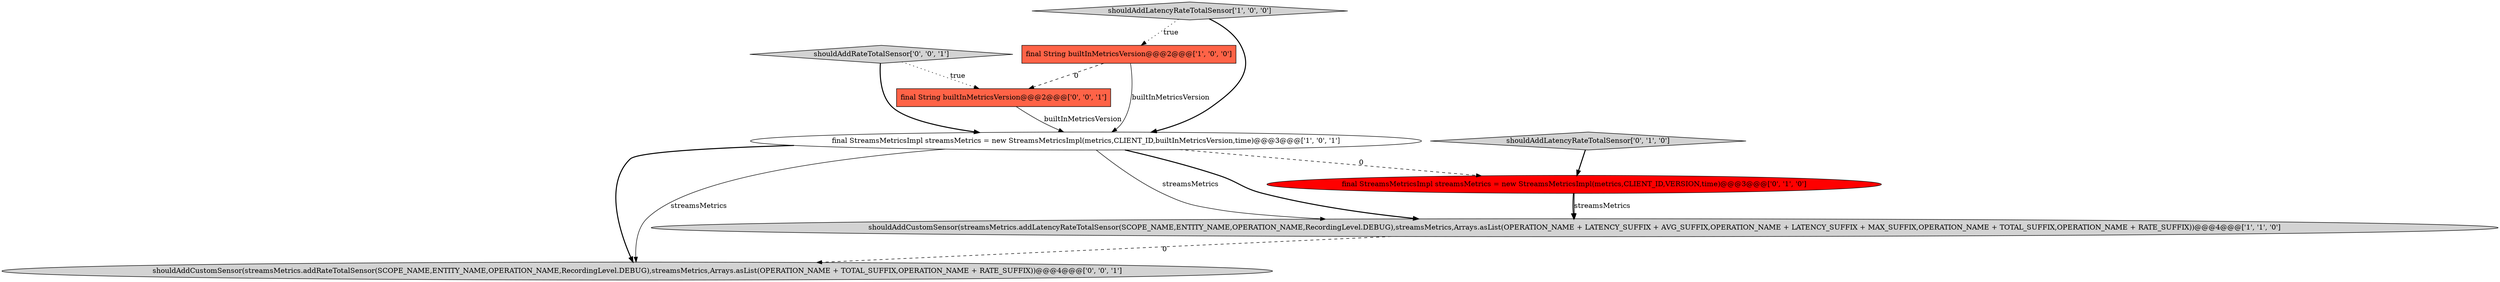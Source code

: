 digraph {
6 [style = filled, label = "shouldAddCustomSensor(streamsMetrics.addRateTotalSensor(SCOPE_NAME,ENTITY_NAME,OPERATION_NAME,RecordingLevel.DEBUG),streamsMetrics,Arrays.asList(OPERATION_NAME + TOTAL_SUFFIX,OPERATION_NAME + RATE_SUFFIX))@@@4@@@['0', '0', '1']", fillcolor = lightgray, shape = ellipse image = "AAA0AAABBB3BBB"];
1 [style = filled, label = "final String builtInMetricsVersion@@@2@@@['1', '0', '0']", fillcolor = tomato, shape = box image = "AAA1AAABBB1BBB"];
8 [style = filled, label = "final String builtInMetricsVersion@@@2@@@['0', '0', '1']", fillcolor = tomato, shape = box image = "AAA0AAABBB3BBB"];
2 [style = filled, label = "shouldAddCustomSensor(streamsMetrics.addLatencyRateTotalSensor(SCOPE_NAME,ENTITY_NAME,OPERATION_NAME,RecordingLevel.DEBUG),streamsMetrics,Arrays.asList(OPERATION_NAME + LATENCY_SUFFIX + AVG_SUFFIX,OPERATION_NAME + LATENCY_SUFFIX + MAX_SUFFIX,OPERATION_NAME + TOTAL_SUFFIX,OPERATION_NAME + RATE_SUFFIX))@@@4@@@['1', '1', '0']", fillcolor = lightgray, shape = ellipse image = "AAA0AAABBB1BBB"];
3 [style = filled, label = "shouldAddLatencyRateTotalSensor['1', '0', '0']", fillcolor = lightgray, shape = diamond image = "AAA0AAABBB1BBB"];
4 [style = filled, label = "shouldAddLatencyRateTotalSensor['0', '1', '0']", fillcolor = lightgray, shape = diamond image = "AAA0AAABBB2BBB"];
0 [style = filled, label = "final StreamsMetricsImpl streamsMetrics = new StreamsMetricsImpl(metrics,CLIENT_ID,builtInMetricsVersion,time)@@@3@@@['1', '0', '1']", fillcolor = white, shape = ellipse image = "AAA0AAABBB1BBB"];
7 [style = filled, label = "shouldAddRateTotalSensor['0', '0', '1']", fillcolor = lightgray, shape = diamond image = "AAA0AAABBB3BBB"];
5 [style = filled, label = "final StreamsMetricsImpl streamsMetrics = new StreamsMetricsImpl(metrics,CLIENT_ID,VERSION,time)@@@3@@@['0', '1', '0']", fillcolor = red, shape = ellipse image = "AAA1AAABBB2BBB"];
1->0 [style = solid, label="builtInMetricsVersion"];
1->8 [style = dashed, label="0"];
5->2 [style = bold, label=""];
7->0 [style = bold, label=""];
8->0 [style = solid, label="builtInMetricsVersion"];
0->5 [style = dashed, label="0"];
7->8 [style = dotted, label="true"];
0->2 [style = solid, label="streamsMetrics"];
5->2 [style = solid, label="streamsMetrics"];
0->6 [style = bold, label=""];
4->5 [style = bold, label=""];
3->1 [style = dotted, label="true"];
3->0 [style = bold, label=""];
0->6 [style = solid, label="streamsMetrics"];
0->2 [style = bold, label=""];
2->6 [style = dashed, label="0"];
}
